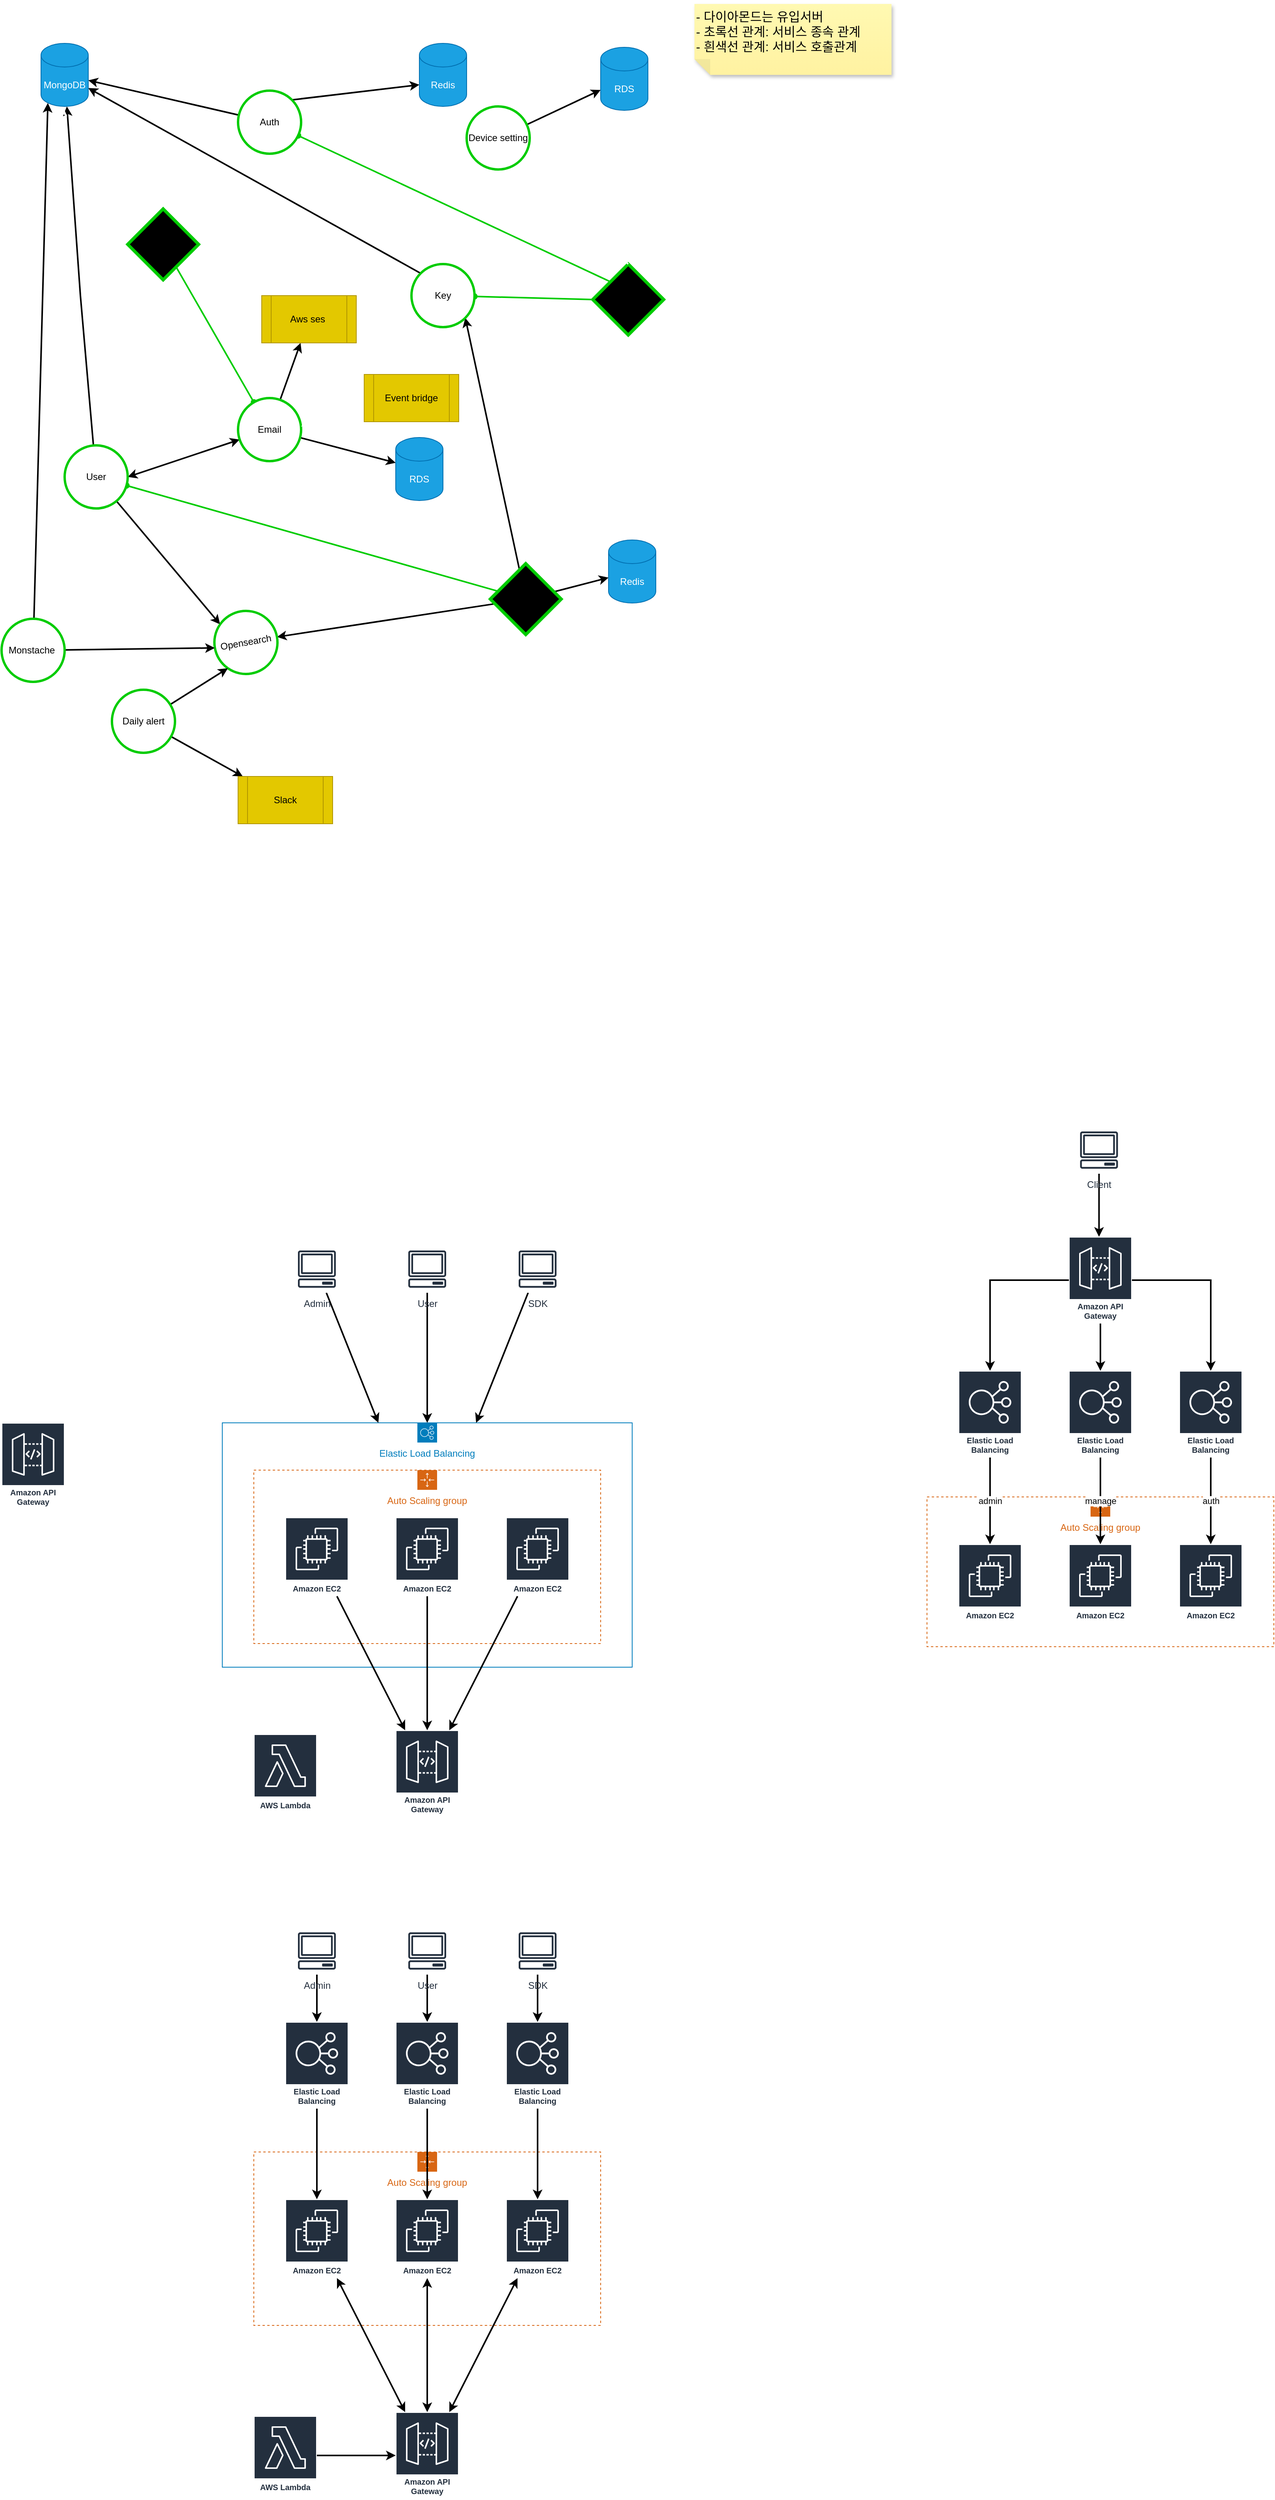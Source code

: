 <mxfile version="16.4.5" type="github">
  <diagram id="fEmHT7kOdsoCuKjdsANc" name="Page-1">
    <mxGraphModel dx="1209" dy="803" grid="1" gridSize="10" guides="1" tooltips="1" connect="1" arrows="1" fold="1" page="1" pageScale="1" pageWidth="1654" pageHeight="1169" math="0" shadow="0">
      <root>
        <mxCell id="0" />
        <mxCell id="1" parent="0" />
        <mxCell id="HrXDNsSSmPqCC7vMRJJ6-56" value="Elastic Load Balancing" style="sketch=0;outlineConnect=0;gradientColor=none;html=1;whiteSpace=wrap;fontSize=12;fontStyle=0;shape=mxgraph.aws4.groupCenter;grIcon=mxgraph.aws4.group_elastic_load_balancing;grStroke=1;strokeColor=#007DBC;fillColor=none;verticalAlign=top;align=center;fontColor=#007DBC;dashed=0;spacingTop=25;" vertex="1" parent="1">
          <mxGeometry x="320" y="1800" width="520" height="310" as="geometry" />
        </mxCell>
        <mxCell id="HrXDNsSSmPqCC7vMRJJ6-16" value="Auto Scaling group" style="points=[[0,0],[0.25,0],[0.5,0],[0.75,0],[1,0],[1,0.25],[1,0.5],[1,0.75],[1,1],[0.75,1],[0.5,1],[0.25,1],[0,1],[0,0.75],[0,0.5],[0,0.25]];outlineConnect=0;gradientColor=none;html=1;whiteSpace=wrap;fontSize=12;fontStyle=0;container=1;pointerEvents=0;collapsible=0;recursiveResize=0;shape=mxgraph.aws4.groupCenter;grIcon=mxgraph.aws4.group_auto_scaling_group;grStroke=1;strokeColor=#D86613;fillColor=none;verticalAlign=top;align=center;fontColor=#D86613;dashed=1;spacingTop=25;" vertex="1" parent="1">
          <mxGeometry x="360" y="1860" width="440" height="220" as="geometry" />
        </mxCell>
        <mxCell id="HrXDNsSSmPqCC7vMRJJ6-15" value="Amazon EC2" style="sketch=0;outlineConnect=0;fontColor=#232F3E;gradientColor=none;strokeColor=#ffffff;fillColor=#232F3E;dashed=0;verticalLabelPosition=middle;verticalAlign=bottom;align=center;html=1;whiteSpace=wrap;fontSize=10;fontStyle=1;spacing=3;shape=mxgraph.aws4.productIcon;prIcon=mxgraph.aws4.ec2;" vertex="1" parent="HrXDNsSSmPqCC7vMRJJ6-16">
          <mxGeometry x="40" y="60" width="80" height="100" as="geometry" />
        </mxCell>
        <mxCell id="HrXDNsSSmPqCC7vMRJJ6-18" value="Amazon EC2" style="sketch=0;outlineConnect=0;fontColor=#232F3E;gradientColor=none;strokeColor=#ffffff;fillColor=#232F3E;dashed=0;verticalLabelPosition=middle;verticalAlign=bottom;align=center;html=1;whiteSpace=wrap;fontSize=10;fontStyle=1;spacing=3;shape=mxgraph.aws4.productIcon;prIcon=mxgraph.aws4.ec2;" vertex="1" parent="HrXDNsSSmPqCC7vMRJJ6-16">
          <mxGeometry x="180" y="60" width="80" height="100" as="geometry" />
        </mxCell>
        <mxCell id="HrXDNsSSmPqCC7vMRJJ6-19" value="Amazon EC2" style="sketch=0;outlineConnect=0;fontColor=#232F3E;gradientColor=none;strokeColor=#ffffff;fillColor=#232F3E;dashed=0;verticalLabelPosition=middle;verticalAlign=bottom;align=center;html=1;whiteSpace=wrap;fontSize=10;fontStyle=1;spacing=3;shape=mxgraph.aws4.productIcon;prIcon=mxgraph.aws4.ec2;" vertex="1" parent="HrXDNsSSmPqCC7vMRJJ6-16">
          <mxGeometry x="320" y="60" width="80" height="100" as="geometry" />
        </mxCell>
        <mxCell id="My-nLLBE2OA9j9z7y-mx-7" value="" style="rounded=0;orthogonalLoop=1;jettySize=auto;html=1;strokeWidth=2;fillColor=#e51400;strokeColor=#00CC00;endArrow=oval;endFill=1;" parent="1" source="My-nLLBE2OA9j9z7y-mx-1" target="My-nLLBE2OA9j9z7y-mx-4" edge="1">
          <mxGeometry relative="1" as="geometry" />
        </mxCell>
        <mxCell id="My-nLLBE2OA9j9z7y-mx-24" style="rounded=0;orthogonalLoop=1;jettySize=auto;html=1;entryX=0.5;entryY=1;entryDx=0;entryDy=0;strokeWidth=2;strokeColor=#FFFFFF;endArrow=classic;endFill=1;" parent="1" source="My-nLLBE2OA9j9z7y-mx-1" target="My-nLLBE2OA9j9z7y-mx-10" edge="1">
          <mxGeometry relative="1" as="geometry" />
        </mxCell>
        <mxCell id="BwwPgPFtUyIt0dPUlxsC-3" style="edgeStyle=none;orthogonalLoop=1;jettySize=auto;html=1;entryX=1;entryY=0;entryDx=0;entryDy=0;startArrow=none;startFill=0;elbow=vertical;strokeWidth=2;endArrow=classic;endFill=1;strokeColor=#FFFFFF;" parent="1" source="My-nLLBE2OA9j9z7y-mx-1" target="My-nLLBE2OA9j9z7y-mx-8" edge="1">
          <mxGeometry relative="1" as="geometry" />
        </mxCell>
        <mxCell id="My-nLLBE2OA9j9z7y-mx-1" value="Admin" style="rhombus;whiteSpace=wrap;html=1;strokeColor=#00CC00;strokeWidth=4;gradientColor=none;fillColor=#000000;aspect=fixed;" parent="1" vertex="1">
          <mxGeometry x="200" y="260" width="90" height="90" as="geometry" />
        </mxCell>
        <mxCell id="My-nLLBE2OA9j9z7y-mx-9" value="" style="rounded=0;orthogonalLoop=1;jettySize=auto;html=1;strokeWidth=2;strokeColor=#00CC00;endArrow=oval;endFill=1;" parent="1" source="My-nLLBE2OA9j9z7y-mx-2" target="My-nLLBE2OA9j9z7y-mx-8" edge="1">
          <mxGeometry relative="1" as="geometry" />
        </mxCell>
        <mxCell id="My-nLLBE2OA9j9z7y-mx-26" style="edgeStyle=none;orthogonalLoop=1;jettySize=auto;html=1;entryX=1;entryY=0;entryDx=0;entryDy=0;startArrow=none;startFill=0;elbow=vertical;strokeWidth=2;" parent="1" source="My-nLLBE2OA9j9z7y-mx-2" target="My-nLLBE2OA9j9z7y-mx-10" edge="1">
          <mxGeometry relative="1" as="geometry" />
        </mxCell>
        <mxCell id="My-nLLBE2OA9j9z7y-mx-27" style="edgeStyle=none;orthogonalLoop=1;jettySize=auto;html=1;entryX=1;entryY=0.5;entryDx=0;entryDy=0;startArrow=none;startFill=0;elbow=vertical;strokeWidth=2;" parent="1" source="My-nLLBE2OA9j9z7y-mx-2" target="My-nLLBE2OA9j9z7y-mx-20" edge="1">
          <mxGeometry relative="1" as="geometry" />
        </mxCell>
        <mxCell id="My-nLLBE2OA9j9z7y-mx-30" value="" style="edgeStyle=none;orthogonalLoop=1;jettySize=auto;html=1;startArrow=none;startFill=0;elbow=vertical;strokeColor=#000000;strokeWidth=2;" parent="1" source="My-nLLBE2OA9j9z7y-mx-2" target="My-nLLBE2OA9j9z7y-mx-29" edge="1">
          <mxGeometry relative="1" as="geometry" />
        </mxCell>
        <mxCell id="RpnBOwdHUaDScRDf1t51-14" style="edgeStyle=none;shape=connector;curved=1;rounded=0;orthogonalLoop=1;jettySize=auto;html=1;entryX=1;entryY=1;entryDx=0;entryDy=0;labelBackgroundColor=default;fontFamily=Helvetica;fontSize=11;fontColor=#000000;endArrow=classic;endFill=1;startSize=14;endSize=6;sourcePerimeterSpacing=8;targetPerimeterSpacing=8;strokeColor=#FFFFFF;strokeWidth=2;exitX=0;exitY=0;exitDx=0;exitDy=0;" parent="1" source="My-nLLBE2OA9j9z7y-mx-2" target="My-nLLBE2OA9j9z7y-mx-4" edge="1">
          <mxGeometry relative="1" as="geometry" />
        </mxCell>
        <mxCell id="My-nLLBE2OA9j9z7y-mx-2" value="Manage" style="rhombus;whiteSpace=wrap;html=1;strokeColor=#00CC00;strokeWidth=4;fillColor=#000000;aspect=fixed;" parent="1" vertex="1">
          <mxGeometry x="660" y="710" width="90" height="90" as="geometry" />
        </mxCell>
        <mxCell id="My-nLLBE2OA9j9z7y-mx-17" value="" style="rounded=0;orthogonalLoop=1;jettySize=auto;html=1;exitX=1;exitY=0.5;exitDx=0;exitDy=0;strokeWidth=2;fillColor=#e51400;strokeColor=#00CC00;endArrow=oval;endFill=1;" parent="1" source="My-nLLBE2OA9j9z7y-mx-3" target="My-nLLBE2OA9j9z7y-mx-10" edge="1">
          <mxGeometry relative="1" as="geometry" />
        </mxCell>
        <mxCell id="My-nLLBE2OA9j9z7y-mx-18" value="" style="rounded=0;orthogonalLoop=1;jettySize=auto;html=1;exitX=1;exitY=1;exitDx=0;exitDy=0;strokeWidth=2;fillColor=#e51400;strokeColor=#00CC00;endArrow=oval;endFill=1;" parent="1" source="My-nLLBE2OA9j9z7y-mx-3" target="My-nLLBE2OA9j9z7y-mx-11" edge="1">
          <mxGeometry relative="1" as="geometry" />
        </mxCell>
        <mxCell id="My-nLLBE2OA9j9z7y-mx-3" value="Auth" style="rhombus;whiteSpace=wrap;html=1;direction=west;rotation=0;strokeColor=#00CC00;strokeWidth=4;fillColor=#000000;" parent="1" vertex="1">
          <mxGeometry x="790" y="330" width="90" height="90" as="geometry" />
        </mxCell>
        <mxCell id="My-nLLBE2OA9j9z7y-mx-6" value="" style="rounded=0;orthogonalLoop=1;jettySize=auto;html=1;strokeWidth=2;" parent="1" source="My-nLLBE2OA9j9z7y-mx-4" target="My-nLLBE2OA9j9z7y-mx-5" edge="1">
          <mxGeometry relative="1" as="geometry" />
        </mxCell>
        <mxCell id="My-nLLBE2OA9j9z7y-mx-25" style="rounded=0;orthogonalLoop=1;jettySize=auto;html=1;entryX=1;entryY=0.5;entryDx=0;entryDy=0;startArrow=classic;startFill=1;strokeWidth=2;" parent="1" source="My-nLLBE2OA9j9z7y-mx-4" target="My-nLLBE2OA9j9z7y-mx-8" edge="1">
          <mxGeometry relative="1" as="geometry" />
        </mxCell>
        <mxCell id="My-nLLBE2OA9j9z7y-mx-39" value="" style="edgeStyle=none;orthogonalLoop=1;jettySize=auto;html=1;startArrow=none;startFill=0;elbow=vertical;strokeWidth=2;" parent="1" source="My-nLLBE2OA9j9z7y-mx-4" target="My-nLLBE2OA9j9z7y-mx-38" edge="1">
          <mxGeometry relative="1" as="geometry" />
        </mxCell>
        <mxCell id="My-nLLBE2OA9j9z7y-mx-4" value="Email" style="ellipse;whiteSpace=wrap;html=1;aspect=fixed;strokeColor=#00CC00;strokeWidth=3;" parent="1" vertex="1">
          <mxGeometry x="340" y="500" width="80" height="80" as="geometry" />
        </mxCell>
        <mxCell id="My-nLLBE2OA9j9z7y-mx-5" value="RDS" style="shape=cylinder3;whiteSpace=wrap;html=1;boundedLbl=1;backgroundOutline=1;size=15;fillColor=#1ba1e2;strokeColor=#006EAF;fontColor=#ffffff;" parent="1" vertex="1">
          <mxGeometry x="540" y="550" width="60" height="80" as="geometry" />
        </mxCell>
        <mxCell id="My-nLLBE2OA9j9z7y-mx-13" value="" style="rounded=0;orthogonalLoop=1;jettySize=auto;html=1;strokeWidth=2;" parent="1" source="My-nLLBE2OA9j9z7y-mx-8" target="My-nLLBE2OA9j9z7y-mx-12" edge="1">
          <mxGeometry relative="1" as="geometry">
            <Array as="points">
              <mxPoint x="140" y="370" />
            </Array>
          </mxGeometry>
        </mxCell>
        <mxCell id="BwwPgPFtUyIt0dPUlxsC-2" style="edgeStyle=none;orthogonalLoop=1;jettySize=auto;html=1;entryX=0;entryY=0;entryDx=0;entryDy=0;startArrow=none;startFill=0;elbow=vertical;strokeWidth=2;" parent="1" source="My-nLLBE2OA9j9z7y-mx-8" target="My-nLLBE2OA9j9z7y-mx-20" edge="1">
          <mxGeometry relative="1" as="geometry">
            <Array as="points" />
          </mxGeometry>
        </mxCell>
        <mxCell id="My-nLLBE2OA9j9z7y-mx-8" value="User" style="ellipse;whiteSpace=wrap;html=1;aspect=fixed;strokeColor=#00CC00;strokeWidth=3;" parent="1" vertex="1">
          <mxGeometry x="120" y="560" width="80" height="80" as="geometry" />
        </mxCell>
        <mxCell id="My-nLLBE2OA9j9z7y-mx-19" value="" style="rounded=0;orthogonalLoop=1;jettySize=auto;html=1;exitX=0;exitY=1;exitDx=0;exitDy=0;strokeWidth=2;" parent="1" source="My-nLLBE2OA9j9z7y-mx-10" target="My-nLLBE2OA9j9z7y-mx-12" edge="1">
          <mxGeometry relative="1" as="geometry" />
        </mxCell>
        <mxCell id="My-nLLBE2OA9j9z7y-mx-10" value="Key" style="ellipse;whiteSpace=wrap;html=1;aspect=fixed;direction=south;strokeColor=#00CC00;strokeWidth=3;" parent="1" vertex="1">
          <mxGeometry x="560" y="330" width="80" height="80" as="geometry" />
        </mxCell>
        <mxCell id="My-nLLBE2OA9j9z7y-mx-15" value="" style="rounded=0;orthogonalLoop=1;jettySize=auto;html=1;strokeWidth=2;" parent="1" source="My-nLLBE2OA9j9z7y-mx-11" target="My-nLLBE2OA9j9z7y-mx-12" edge="1">
          <mxGeometry relative="1" as="geometry" />
        </mxCell>
        <mxCell id="My-nLLBE2OA9j9z7y-mx-49" value="" style="edgeStyle=none;orthogonalLoop=1;jettySize=auto;html=1;startArrow=none;startFill=0;elbow=vertical;strokeWidth=2;exitX=0.5;exitY=1;exitDx=0;exitDy=0;fillColor=#cdeb8b;strokeColor=#FFFFFF;endArrow=classic;endFill=1;" parent="1" source="My-nLLBE2OA9j9z7y-mx-3" target="My-nLLBE2OA9j9z7y-mx-48" edge="1">
          <mxGeometry relative="1" as="geometry" />
        </mxCell>
        <mxCell id="RpnBOwdHUaDScRDf1t51-8" value="" style="edgeStyle=none;curved=1;rounded=0;orthogonalLoop=1;jettySize=auto;html=1;fontColor=#000000;endArrow=classic;startSize=14;endSize=6;sourcePerimeterSpacing=8;targetPerimeterSpacing=8;strokeWidth=2;entryX=0;entryY=0;entryDx=0;entryDy=52.5;entryPerimeter=0;endFill=1;exitX=1;exitY=0;exitDx=0;exitDy=0;" parent="1" source="My-nLLBE2OA9j9z7y-mx-11" target="My-nLLBE2OA9j9z7y-mx-28" edge="1">
          <mxGeometry relative="1" as="geometry">
            <mxPoint x="480" y="140" as="sourcePoint" />
          </mxGeometry>
        </mxCell>
        <mxCell id="My-nLLBE2OA9j9z7y-mx-11" value="Auth" style="ellipse;whiteSpace=wrap;html=1;aspect=fixed;strokeColor=#00CC00;strokeWidth=3;" parent="1" vertex="1">
          <mxGeometry x="340" y="110" width="80" height="80" as="geometry" />
        </mxCell>
        <mxCell id="My-nLLBE2OA9j9z7y-mx-42" value="" style="edgeStyle=none;orthogonalLoop=1;jettySize=auto;html=1;startArrow=none;startFill=0;elbow=vertical;strokeWidth=2;fillColor=#1ba1e2;strokeColor=#FFFFFF;" parent="1" source="My-nLLBE2OA9j9z7y-mx-41" target="My-nLLBE2OA9j9z7y-mx-12" edge="1">
          <mxGeometry relative="1" as="geometry" />
        </mxCell>
        <mxCell id="My-nLLBE2OA9j9z7y-mx-12" value="MongoDB" style="shape=cylinder3;whiteSpace=wrap;html=1;boundedLbl=1;backgroundOutline=1;size=15;fillColor=#1ba1e2;strokeColor=#006EAF;fontColor=#ffffff;" parent="1" vertex="1">
          <mxGeometry x="90" y="50" width="60" height="80" as="geometry" />
        </mxCell>
        <mxCell id="My-nLLBE2OA9j9z7y-mx-20" value="Opensearch" style="ellipse;whiteSpace=wrap;html=1;aspect=fixed;rotation=-10;strokeColor=#00CC00;strokeWidth=3;" parent="1" vertex="1">
          <mxGeometry x="310" y="770" width="80" height="80" as="geometry" />
        </mxCell>
        <mxCell id="My-nLLBE2OA9j9z7y-mx-28" value="Redis" style="shape=cylinder3;whiteSpace=wrap;html=1;boundedLbl=1;backgroundOutline=1;size=15;direction=east;fillColor=#1ba1e2;strokeColor=#006EAF;fontColor=#ffffff;" parent="1" vertex="1">
          <mxGeometry x="570" y="50" width="60" height="80" as="geometry" />
        </mxCell>
        <mxCell id="My-nLLBE2OA9j9z7y-mx-29" value="Redis" style="shape=cylinder3;whiteSpace=wrap;html=1;boundedLbl=1;backgroundOutline=1;size=15;fillColor=#1ba1e2;strokeColor=#006EAF;fontColor=#ffffff;" parent="1" vertex="1">
          <mxGeometry x="810" y="680" width="60" height="80" as="geometry" />
        </mxCell>
        <mxCell id="My-nLLBE2OA9j9z7y-mx-38" value="Aws ses&amp;nbsp;" style="shape=process;whiteSpace=wrap;html=1;backgroundOutline=1;fillColor=#e3c800;fontColor=#000000;strokeColor=#B09500;" parent="1" vertex="1">
          <mxGeometry x="370" y="370" width="120" height="60" as="geometry" />
        </mxCell>
        <mxCell id="My-nLLBE2OA9j9z7y-mx-43" value="" style="edgeStyle=none;orthogonalLoop=1;jettySize=auto;html=1;startArrow=none;startFill=0;elbow=vertical;entryX=0;entryY=0.5;entryDx=0;entryDy=0;endSize=6;strokeWidth=2;fillColor=#1ba1e2;strokeColor=#FFFFFF;" parent="1" source="My-nLLBE2OA9j9z7y-mx-41" target="My-nLLBE2OA9j9z7y-mx-20" edge="1">
          <mxGeometry relative="1" as="geometry" />
        </mxCell>
        <mxCell id="HrXDNsSSmPqCC7vMRJJ6-1" style="rounded=0;orthogonalLoop=1;jettySize=auto;html=1;strokeWidth=2;entryX=0.145;entryY=1;entryDx=0;entryDy=-4.35;entryPerimeter=0;strokeColor=default;" edge="1" parent="1" source="My-nLLBE2OA9j9z7y-mx-41" target="My-nLLBE2OA9j9z7y-mx-12">
          <mxGeometry relative="1" as="geometry">
            <mxPoint x="60" y="290" as="targetPoint" />
          </mxGeometry>
        </mxCell>
        <mxCell id="HrXDNsSSmPqCC7vMRJJ6-2" value="" style="edgeStyle=none;rounded=0;orthogonalLoop=1;jettySize=auto;html=1;strokeColor=default;strokeWidth=2;entryX=0;entryY=0.5;entryDx=0;entryDy=0;" edge="1" parent="1" source="My-nLLBE2OA9j9z7y-mx-41" target="My-nLLBE2OA9j9z7y-mx-20">
          <mxGeometry relative="1" as="geometry" />
        </mxCell>
        <mxCell id="My-nLLBE2OA9j9z7y-mx-41" value="Monstache&amp;nbsp;" style="ellipse;whiteSpace=wrap;html=1;aspect=fixed;strokeWidth=3;strokeColor=#00CC00;" parent="1" vertex="1">
          <mxGeometry x="40" y="780" width="80" height="80" as="geometry" />
        </mxCell>
        <mxCell id="My-nLLBE2OA9j9z7y-mx-45" style="edgeStyle=none;orthogonalLoop=1;jettySize=auto;html=1;entryX=0;entryY=1;entryDx=0;entryDy=0;startArrow=none;startFill=0;elbow=vertical;strokeWidth=2;" parent="1" source="My-nLLBE2OA9j9z7y-mx-44" target="My-nLLBE2OA9j9z7y-mx-20" edge="1">
          <mxGeometry relative="1" as="geometry" />
        </mxCell>
        <mxCell id="My-nLLBE2OA9j9z7y-mx-47" value="" style="edgeStyle=none;orthogonalLoop=1;jettySize=auto;html=1;startArrow=none;startFill=0;elbow=vertical;strokeWidth=2;" parent="1" source="My-nLLBE2OA9j9z7y-mx-44" target="My-nLLBE2OA9j9z7y-mx-46" edge="1">
          <mxGeometry relative="1" as="geometry" />
        </mxCell>
        <mxCell id="My-nLLBE2OA9j9z7y-mx-44" value="Daily alert" style="ellipse;whiteSpace=wrap;html=1;aspect=fixed;strokeColor=#00CC00;strokeWidth=3;" parent="1" vertex="1">
          <mxGeometry x="180" y="870" width="80" height="80" as="geometry" />
        </mxCell>
        <mxCell id="My-nLLBE2OA9j9z7y-mx-46" value="Slack" style="shape=process;whiteSpace=wrap;html=1;backgroundOutline=1;fillColor=#e3c800;fontColor=#000000;strokeColor=#B09500;" parent="1" vertex="1">
          <mxGeometry x="340" y="980" width="120" height="60" as="geometry" />
        </mxCell>
        <mxCell id="My-nLLBE2OA9j9z7y-mx-51" value="" style="edgeStyle=none;orthogonalLoop=1;jettySize=auto;html=1;startArrow=none;startFill=0;elbow=vertical;strokeWidth=2;" parent="1" source="My-nLLBE2OA9j9z7y-mx-48" target="My-nLLBE2OA9j9z7y-mx-50" edge="1">
          <mxGeometry relative="1" as="geometry" />
        </mxCell>
        <mxCell id="My-nLLBE2OA9j9z7y-mx-48" value="Device setting" style="ellipse;whiteSpace=wrap;html=1;aspect=fixed;strokeColor=#00CC00;strokeWidth=3;" parent="1" vertex="1">
          <mxGeometry x="630" y="130" width="80" height="80" as="geometry" />
        </mxCell>
        <mxCell id="My-nLLBE2OA9j9z7y-mx-50" value="RDS" style="shape=cylinder3;whiteSpace=wrap;html=1;boundedLbl=1;backgroundOutline=1;size=15;fillColor=#1ba1e2;strokeColor=#006EAF;fontColor=#ffffff;" parent="1" vertex="1">
          <mxGeometry x="800" y="55" width="60" height="80" as="geometry" />
        </mxCell>
        <mxCell id="RpnBOwdHUaDScRDf1t51-12" value="" style="edgeStyle=none;curved=1;rounded=0;orthogonalLoop=1;jettySize=auto;html=1;fontColor=#000000;endArrow=classic;endFill=1;startSize=14;endSize=6;sourcePerimeterSpacing=8;targetPerimeterSpacing=8;strokeColor=#FFFFFF;strokeWidth=2;exitX=0;exitY=0.5;exitDx=0;exitDy=0;exitPerimeter=0;" parent="1" source="RpnBOwdHUaDScRDf1t51-10" edge="1">
          <mxGeometry relative="1" as="geometry">
            <mxPoint x="420" y="536" as="targetPoint" />
          </mxGeometry>
        </mxCell>
        <mxCell id="RpnBOwdHUaDScRDf1t51-10" value="Event bridge" style="shape=process;whiteSpace=wrap;html=1;backgroundOutline=1;fillColor=#e3c800;strokeColor=#B09500;fontColor=#000000;" parent="1" vertex="1">
          <mxGeometry x="500" y="470" width="120" height="60" as="geometry" />
        </mxCell>
        <mxCell id="RpnBOwdHUaDScRDf1t51-16" value="- 다이아몬드는 유입서버&lt;br&gt;- 초록선 관계: 서비스 종속 관계&lt;br&gt;- 흰색선 관계: 서비스 호출관계" style="shape=note;whiteSpace=wrap;html=1;backgroundOutline=1;fontColor=#000000;darkOpacity=0.05;fillColor=#FFF9B2;strokeColor=none;fillStyle=solid;direction=west;gradientDirection=north;gradientColor=#FFF2A1;shadow=1;size=20;pointerEvents=1;hachureGap=4;fontFamily=Helvetica;fontSize=16;align=left;verticalAlign=top;" parent="1" vertex="1">
          <mxGeometry x="919" width="250" height="90" as="geometry" />
        </mxCell>
        <mxCell id="HrXDNsSSmPqCC7vMRJJ6-46" value="" style="rounded=0;orthogonalLoop=1;jettySize=auto;html=1;strokeColor=#000000;strokeWidth=2;" edge="1" parent="1" source="HrXDNsSSmPqCC7vMRJJ6-5" target="HrXDNsSSmPqCC7vMRJJ6-56">
          <mxGeometry relative="1" as="geometry">
            <mxPoint x="580" y="1720" as="targetPoint" />
          </mxGeometry>
        </mxCell>
        <mxCell id="HrXDNsSSmPqCC7vMRJJ6-5" value="User" style="sketch=0;outlineConnect=0;fontColor=#232F3E;gradientColor=none;strokeColor=#232F3E;fillColor=#ffffff;dashed=0;verticalLabelPosition=bottom;verticalAlign=top;align=center;html=1;fontSize=12;fontStyle=0;aspect=fixed;shape=mxgraph.aws4.resourceIcon;resIcon=mxgraph.aws4.client;" vertex="1" parent="1">
          <mxGeometry x="550" y="1575" width="60" height="60" as="geometry" />
        </mxCell>
        <mxCell id="HrXDNsSSmPqCC7vMRJJ6-7" value="Amazon API Gateway" style="sketch=0;outlineConnect=0;fontColor=#232F3E;gradientColor=none;strokeColor=#ffffff;fillColor=#232F3E;dashed=0;verticalLabelPosition=middle;verticalAlign=bottom;align=center;html=1;whiteSpace=wrap;fontSize=10;fontStyle=1;spacing=3;shape=mxgraph.aws4.productIcon;prIcon=mxgraph.aws4.api_gateway;" vertex="1" parent="1">
          <mxGeometry x="40" y="1800" width="80" height="110" as="geometry" />
        </mxCell>
        <mxCell id="HrXDNsSSmPqCC7vMRJJ6-24" value="Auto Scaling group" style="points=[[0,0],[0.25,0],[0.5,0],[0.75,0],[1,0],[1,0.25],[1,0.5],[1,0.75],[1,1],[0.75,1],[0.5,1],[0.25,1],[0,1],[0,0.75],[0,0.5],[0,0.25]];outlineConnect=0;gradientColor=none;html=1;whiteSpace=wrap;fontSize=12;fontStyle=0;container=1;pointerEvents=0;collapsible=0;recursiveResize=0;shape=mxgraph.aws4.groupCenter;grIcon=mxgraph.aws4.group_auto_scaling_group;grStroke=1;strokeColor=#D86613;fillColor=none;verticalAlign=top;align=center;fontColor=#D86613;dashed=1;spacingTop=25;" vertex="1" parent="1">
          <mxGeometry x="1214" y="1894" width="440" height="190" as="geometry" />
        </mxCell>
        <mxCell id="HrXDNsSSmPqCC7vMRJJ6-25" value="Amazon EC2" style="sketch=0;outlineConnect=0;fontColor=#232F3E;gradientColor=none;strokeColor=#ffffff;fillColor=#232F3E;dashed=0;verticalLabelPosition=middle;verticalAlign=bottom;align=center;html=1;whiteSpace=wrap;fontSize=10;fontStyle=1;spacing=3;shape=mxgraph.aws4.productIcon;prIcon=mxgraph.aws4.ec2;" vertex="1" parent="HrXDNsSSmPqCC7vMRJJ6-24">
          <mxGeometry x="40" y="60" width="80" height="100" as="geometry" />
        </mxCell>
        <mxCell id="HrXDNsSSmPqCC7vMRJJ6-26" value="Amazon EC2" style="sketch=0;outlineConnect=0;fontColor=#232F3E;gradientColor=none;strokeColor=#ffffff;fillColor=#232F3E;dashed=0;verticalLabelPosition=middle;verticalAlign=bottom;align=center;html=1;whiteSpace=wrap;fontSize=10;fontStyle=1;spacing=3;shape=mxgraph.aws4.productIcon;prIcon=mxgraph.aws4.ec2;" vertex="1" parent="HrXDNsSSmPqCC7vMRJJ6-24">
          <mxGeometry x="180" y="60" width="80" height="100" as="geometry" />
        </mxCell>
        <mxCell id="HrXDNsSSmPqCC7vMRJJ6-27" value="Amazon EC2" style="sketch=0;outlineConnect=0;fontColor=#232F3E;gradientColor=none;strokeColor=#ffffff;fillColor=#232F3E;dashed=0;verticalLabelPosition=middle;verticalAlign=bottom;align=center;html=1;whiteSpace=wrap;fontSize=10;fontStyle=1;spacing=3;shape=mxgraph.aws4.productIcon;prIcon=mxgraph.aws4.ec2;" vertex="1" parent="HrXDNsSSmPqCC7vMRJJ6-24">
          <mxGeometry x="320" y="60" width="80" height="100" as="geometry" />
        </mxCell>
        <mxCell id="HrXDNsSSmPqCC7vMRJJ6-28" value="" style="edgeStyle=none;rounded=0;orthogonalLoop=1;jettySize=auto;html=1;strokeColor=#000000;strokeWidth=2;" edge="1" parent="1" source="HrXDNsSSmPqCC7vMRJJ6-29">
          <mxGeometry relative="1" as="geometry">
            <mxPoint x="1432.25" y="1564" as="targetPoint" />
          </mxGeometry>
        </mxCell>
        <mxCell id="HrXDNsSSmPqCC7vMRJJ6-29" value="Client" style="sketch=0;outlineConnect=0;fontColor=#232F3E;gradientColor=none;strokeColor=#232F3E;fillColor=#ffffff;dashed=0;verticalLabelPosition=bottom;verticalAlign=top;align=center;html=1;fontSize=12;fontStyle=0;aspect=fixed;shape=mxgraph.aws4.resourceIcon;resIcon=mxgraph.aws4.client;" vertex="1" parent="1">
          <mxGeometry x="1402.25" y="1424" width="60" height="60" as="geometry" />
        </mxCell>
        <mxCell id="HrXDNsSSmPqCC7vMRJJ6-30" value="" style="edgeStyle=none;rounded=0;orthogonalLoop=1;jettySize=auto;html=1;strokeColor=#000000;strokeWidth=2;" edge="1" parent="1" source="HrXDNsSSmPqCC7vMRJJ6-33" target="HrXDNsSSmPqCC7vMRJJ6-39">
          <mxGeometry relative="1" as="geometry" />
        </mxCell>
        <mxCell id="HrXDNsSSmPqCC7vMRJJ6-31" style="edgeStyle=orthogonalEdgeStyle;rounded=0;orthogonalLoop=1;jettySize=auto;html=1;strokeColor=#000000;strokeWidth=2;" edge="1" parent="1" source="HrXDNsSSmPqCC7vMRJJ6-33" target="HrXDNsSSmPqCC7vMRJJ6-37">
          <mxGeometry relative="1" as="geometry" />
        </mxCell>
        <mxCell id="HrXDNsSSmPqCC7vMRJJ6-32" style="edgeStyle=orthogonalEdgeStyle;rounded=0;orthogonalLoop=1;jettySize=auto;html=1;strokeColor=#000000;strokeWidth=2;" edge="1" parent="1" source="HrXDNsSSmPqCC7vMRJJ6-33" target="HrXDNsSSmPqCC7vMRJJ6-35">
          <mxGeometry relative="1" as="geometry" />
        </mxCell>
        <mxCell id="HrXDNsSSmPqCC7vMRJJ6-33" value="Amazon API Gateway" style="sketch=0;outlineConnect=0;fontColor=#232F3E;gradientColor=none;strokeColor=#ffffff;fillColor=#232F3E;dashed=0;verticalLabelPosition=middle;verticalAlign=bottom;align=center;html=1;whiteSpace=wrap;fontSize=10;fontStyle=1;spacing=3;shape=mxgraph.aws4.productIcon;prIcon=mxgraph.aws4.api_gateway;" vertex="1" parent="1">
          <mxGeometry x="1394" y="1564" width="80" height="110" as="geometry" />
        </mxCell>
        <mxCell id="HrXDNsSSmPqCC7vMRJJ6-34" value="admin" style="edgeStyle=orthogonalEdgeStyle;rounded=0;orthogonalLoop=1;jettySize=auto;html=1;strokeColor=#000000;strokeWidth=2;" edge="1" parent="1" source="HrXDNsSSmPqCC7vMRJJ6-35" target="HrXDNsSSmPqCC7vMRJJ6-25">
          <mxGeometry relative="1" as="geometry" />
        </mxCell>
        <mxCell id="HrXDNsSSmPqCC7vMRJJ6-35" value="Elastic Load Balancing" style="sketch=0;outlineConnect=0;fontColor=#232F3E;gradientColor=none;strokeColor=#ffffff;fillColor=#232F3E;dashed=0;verticalLabelPosition=middle;verticalAlign=bottom;align=center;html=1;whiteSpace=wrap;fontSize=10;fontStyle=1;spacing=3;shape=mxgraph.aws4.productIcon;prIcon=mxgraph.aws4.elastic_load_balancing;" vertex="1" parent="1">
          <mxGeometry x="1254" y="1734" width="80" height="110" as="geometry" />
        </mxCell>
        <mxCell id="HrXDNsSSmPqCC7vMRJJ6-36" value="auth" style="edgeStyle=orthogonalEdgeStyle;rounded=0;orthogonalLoop=1;jettySize=auto;html=1;strokeColor=#000000;strokeWidth=2;" edge="1" parent="1" source="HrXDNsSSmPqCC7vMRJJ6-37" target="HrXDNsSSmPqCC7vMRJJ6-27">
          <mxGeometry relative="1" as="geometry" />
        </mxCell>
        <mxCell id="HrXDNsSSmPqCC7vMRJJ6-37" value="Elastic Load Balancing" style="sketch=0;outlineConnect=0;fontColor=#232F3E;gradientColor=none;strokeColor=#ffffff;fillColor=#232F3E;dashed=0;verticalLabelPosition=middle;verticalAlign=bottom;align=center;html=1;whiteSpace=wrap;fontSize=10;fontStyle=1;spacing=3;shape=mxgraph.aws4.productIcon;prIcon=mxgraph.aws4.elastic_load_balancing;" vertex="1" parent="1">
          <mxGeometry x="1534" y="1734" width="80" height="110" as="geometry" />
        </mxCell>
        <mxCell id="HrXDNsSSmPqCC7vMRJJ6-38" value="manage" style="edgeStyle=orthogonalEdgeStyle;rounded=0;orthogonalLoop=1;jettySize=auto;html=1;strokeColor=#000000;strokeWidth=2;" edge="1" parent="1" source="HrXDNsSSmPqCC7vMRJJ6-39" target="HrXDNsSSmPqCC7vMRJJ6-26">
          <mxGeometry relative="1" as="geometry" />
        </mxCell>
        <mxCell id="HrXDNsSSmPqCC7vMRJJ6-39" value="Elastic Load Balancing" style="sketch=0;outlineConnect=0;fontColor=#232F3E;gradientColor=none;strokeColor=#ffffff;fillColor=#232F3E;dashed=0;verticalLabelPosition=middle;verticalAlign=bottom;align=center;html=1;whiteSpace=wrap;fontSize=10;fontStyle=1;spacing=3;shape=mxgraph.aws4.productIcon;prIcon=mxgraph.aws4.elastic_load_balancing;" vertex="1" parent="1">
          <mxGeometry x="1394" y="1734" width="80" height="110" as="geometry" />
        </mxCell>
        <mxCell id="HrXDNsSSmPqCC7vMRJJ6-59" style="edgeStyle=none;rounded=0;orthogonalLoop=1;jettySize=auto;html=1;startArrow=none;startFill=0;strokeColor=#000000;strokeWidth=2;" edge="1" parent="1" source="HrXDNsSSmPqCC7vMRJJ6-43" target="HrXDNsSSmPqCC7vMRJJ6-56">
          <mxGeometry relative="1" as="geometry" />
        </mxCell>
        <mxCell id="HrXDNsSSmPqCC7vMRJJ6-43" value="Admin" style="sketch=0;outlineConnect=0;fontColor=#232F3E;gradientColor=none;strokeColor=#232F3E;fillColor=#ffffff;dashed=0;verticalLabelPosition=bottom;verticalAlign=top;align=center;html=1;fontSize=12;fontStyle=0;aspect=fixed;shape=mxgraph.aws4.resourceIcon;resIcon=mxgraph.aws4.client;" vertex="1" parent="1">
          <mxGeometry x="410" y="1575" width="60" height="60" as="geometry" />
        </mxCell>
        <mxCell id="HrXDNsSSmPqCC7vMRJJ6-58" style="rounded=0;orthogonalLoop=1;jettySize=auto;html=1;startArrow=none;startFill=0;strokeColor=#000000;strokeWidth=2;" edge="1" parent="1" source="HrXDNsSSmPqCC7vMRJJ6-44" target="HrXDNsSSmPqCC7vMRJJ6-56">
          <mxGeometry relative="1" as="geometry">
            <mxPoint x="720" y="1760" as="targetPoint" />
          </mxGeometry>
        </mxCell>
        <mxCell id="HrXDNsSSmPqCC7vMRJJ6-44" value="SDK" style="sketch=0;outlineConnect=0;fontColor=#232F3E;gradientColor=none;strokeColor=#232F3E;fillColor=#ffffff;dashed=0;verticalLabelPosition=bottom;verticalAlign=top;align=center;html=1;fontSize=12;fontStyle=0;aspect=fixed;shape=mxgraph.aws4.resourceIcon;resIcon=mxgraph.aws4.client;" vertex="1" parent="1">
          <mxGeometry x="690" y="1575" width="60" height="60" as="geometry" />
        </mxCell>
        <mxCell id="HrXDNsSSmPqCC7vMRJJ6-48" value="Amazon API Gateway" style="sketch=0;outlineConnect=0;fontColor=#232F3E;gradientColor=none;strokeColor=#ffffff;fillColor=#232F3E;dashed=0;verticalLabelPosition=middle;verticalAlign=bottom;align=center;html=1;whiteSpace=wrap;fontSize=10;fontStyle=1;spacing=3;shape=mxgraph.aws4.productIcon;prIcon=mxgraph.aws4.api_gateway;" vertex="1" parent="1">
          <mxGeometry x="540" y="2190" width="80" height="110" as="geometry" />
        </mxCell>
        <mxCell id="HrXDNsSSmPqCC7vMRJJ6-49" value="AWS Lambda" style="sketch=0;outlineConnect=0;fontColor=#232F3E;gradientColor=none;strokeColor=#ffffff;fillColor=#232F3E;dashed=0;verticalLabelPosition=middle;verticalAlign=bottom;align=center;html=1;whiteSpace=wrap;fontSize=10;fontStyle=1;spacing=3;shape=mxgraph.aws4.productIcon;prIcon=mxgraph.aws4.lambda;" vertex="1" parent="1">
          <mxGeometry x="360" y="2195" width="80" height="100" as="geometry" />
        </mxCell>
        <mxCell id="HrXDNsSSmPqCC7vMRJJ6-60" style="edgeStyle=none;rounded=0;orthogonalLoop=1;jettySize=auto;html=1;startArrow=none;startFill=0;strokeColor=#000000;strokeWidth=2;" edge="1" parent="1" source="HrXDNsSSmPqCC7vMRJJ6-15" target="HrXDNsSSmPqCC7vMRJJ6-48">
          <mxGeometry relative="1" as="geometry" />
        </mxCell>
        <mxCell id="HrXDNsSSmPqCC7vMRJJ6-61" style="edgeStyle=none;rounded=0;orthogonalLoop=1;jettySize=auto;html=1;startArrow=none;startFill=0;strokeColor=#000000;strokeWidth=2;" edge="1" parent="1" source="HrXDNsSSmPqCC7vMRJJ6-18" target="HrXDNsSSmPqCC7vMRJJ6-48">
          <mxGeometry relative="1" as="geometry" />
        </mxCell>
        <mxCell id="HrXDNsSSmPqCC7vMRJJ6-62" style="edgeStyle=none;rounded=0;orthogonalLoop=1;jettySize=auto;html=1;startArrow=none;startFill=0;strokeColor=#000000;strokeWidth=2;" edge="1" parent="1" source="HrXDNsSSmPqCC7vMRJJ6-19" target="HrXDNsSSmPqCC7vMRJJ6-48">
          <mxGeometry relative="1" as="geometry" />
        </mxCell>
        <mxCell id="HrXDNsSSmPqCC7vMRJJ6-64" value="Auto Scaling group" style="points=[[0,0],[0.25,0],[0.5,0],[0.75,0],[1,0],[1,0.25],[1,0.5],[1,0.75],[1,1],[0.75,1],[0.5,1],[0.25,1],[0,1],[0,0.75],[0,0.5],[0,0.25]];outlineConnect=0;gradientColor=none;html=1;whiteSpace=wrap;fontSize=12;fontStyle=0;container=1;pointerEvents=0;collapsible=0;recursiveResize=0;shape=mxgraph.aws4.groupCenter;grIcon=mxgraph.aws4.group_auto_scaling_group;grStroke=1;strokeColor=#D86613;fillColor=none;verticalAlign=top;align=center;fontColor=#D86613;dashed=1;spacingTop=25;" vertex="1" parent="1">
          <mxGeometry x="360" y="2725" width="440" height="220" as="geometry" />
        </mxCell>
        <mxCell id="HrXDNsSSmPqCC7vMRJJ6-65" value="Amazon EC2" style="sketch=0;outlineConnect=0;fontColor=#232F3E;gradientColor=none;strokeColor=#ffffff;fillColor=#232F3E;dashed=0;verticalLabelPosition=middle;verticalAlign=bottom;align=center;html=1;whiteSpace=wrap;fontSize=10;fontStyle=1;spacing=3;shape=mxgraph.aws4.productIcon;prIcon=mxgraph.aws4.ec2;" vertex="1" parent="HrXDNsSSmPqCC7vMRJJ6-64">
          <mxGeometry x="40" y="60" width="80" height="100" as="geometry" />
        </mxCell>
        <mxCell id="HrXDNsSSmPqCC7vMRJJ6-66" value="Amazon EC2" style="sketch=0;outlineConnect=0;fontColor=#232F3E;gradientColor=none;strokeColor=#ffffff;fillColor=#232F3E;dashed=0;verticalLabelPosition=middle;verticalAlign=bottom;align=center;html=1;whiteSpace=wrap;fontSize=10;fontStyle=1;spacing=3;shape=mxgraph.aws4.productIcon;prIcon=mxgraph.aws4.ec2;" vertex="1" parent="HrXDNsSSmPqCC7vMRJJ6-64">
          <mxGeometry x="180" y="60" width="80" height="100" as="geometry" />
        </mxCell>
        <mxCell id="HrXDNsSSmPqCC7vMRJJ6-67" value="Amazon EC2" style="sketch=0;outlineConnect=0;fontColor=#232F3E;gradientColor=none;strokeColor=#ffffff;fillColor=#232F3E;dashed=0;verticalLabelPosition=middle;verticalAlign=bottom;align=center;html=1;whiteSpace=wrap;fontSize=10;fontStyle=1;spacing=3;shape=mxgraph.aws4.productIcon;prIcon=mxgraph.aws4.ec2;" vertex="1" parent="HrXDNsSSmPqCC7vMRJJ6-64">
          <mxGeometry x="320" y="60" width="80" height="100" as="geometry" />
        </mxCell>
        <mxCell id="HrXDNsSSmPqCC7vMRJJ6-83" value="" style="edgeStyle=none;rounded=0;orthogonalLoop=1;jettySize=auto;html=1;startArrow=none;startFill=0;strokeColor=#000000;strokeWidth=2;" edge="1" parent="1" source="HrXDNsSSmPqCC7vMRJJ6-69" target="HrXDNsSSmPqCC7vMRJJ6-79">
          <mxGeometry relative="1" as="geometry" />
        </mxCell>
        <mxCell id="HrXDNsSSmPqCC7vMRJJ6-69" value="User" style="sketch=0;outlineConnect=0;fontColor=#232F3E;gradientColor=none;strokeColor=#232F3E;fillColor=#ffffff;dashed=0;verticalLabelPosition=bottom;verticalAlign=top;align=center;html=1;fontSize=12;fontStyle=0;aspect=fixed;shape=mxgraph.aws4.resourceIcon;resIcon=mxgraph.aws4.client;" vertex="1" parent="1">
          <mxGeometry x="550" y="2440" width="60" height="60" as="geometry" />
        </mxCell>
        <mxCell id="HrXDNsSSmPqCC7vMRJJ6-82" value="" style="edgeStyle=none;rounded=0;orthogonalLoop=1;jettySize=auto;html=1;startArrow=none;startFill=0;strokeColor=#000000;strokeWidth=2;" edge="1" parent="1" source="HrXDNsSSmPqCC7vMRJJ6-71" target="HrXDNsSSmPqCC7vMRJJ6-81">
          <mxGeometry relative="1" as="geometry" />
        </mxCell>
        <mxCell id="HrXDNsSSmPqCC7vMRJJ6-71" value="Admin" style="sketch=0;outlineConnect=0;fontColor=#232F3E;gradientColor=none;strokeColor=#232F3E;fillColor=#ffffff;dashed=0;verticalLabelPosition=bottom;verticalAlign=top;align=center;html=1;fontSize=12;fontStyle=0;aspect=fixed;shape=mxgraph.aws4.resourceIcon;resIcon=mxgraph.aws4.client;" vertex="1" parent="1">
          <mxGeometry x="410" y="2440" width="60" height="60" as="geometry" />
        </mxCell>
        <mxCell id="HrXDNsSSmPqCC7vMRJJ6-84" value="" style="edgeStyle=none;rounded=0;orthogonalLoop=1;jettySize=auto;html=1;startArrow=none;startFill=0;strokeColor=#000000;strokeWidth=2;" edge="1" parent="1" source="HrXDNsSSmPqCC7vMRJJ6-73" target="HrXDNsSSmPqCC7vMRJJ6-80">
          <mxGeometry relative="1" as="geometry" />
        </mxCell>
        <mxCell id="HrXDNsSSmPqCC7vMRJJ6-73" value="SDK" style="sketch=0;outlineConnect=0;fontColor=#232F3E;gradientColor=none;strokeColor=#232F3E;fillColor=#ffffff;dashed=0;verticalLabelPosition=bottom;verticalAlign=top;align=center;html=1;fontSize=12;fontStyle=0;aspect=fixed;shape=mxgraph.aws4.resourceIcon;resIcon=mxgraph.aws4.client;" vertex="1" parent="1">
          <mxGeometry x="690" y="2440" width="60" height="60" as="geometry" />
        </mxCell>
        <mxCell id="HrXDNsSSmPqCC7vMRJJ6-74" value="Amazon API Gateway" style="sketch=0;outlineConnect=0;fontColor=#232F3E;gradientColor=none;strokeColor=#ffffff;fillColor=#232F3E;dashed=0;verticalLabelPosition=middle;verticalAlign=bottom;align=center;html=1;whiteSpace=wrap;fontSize=10;fontStyle=1;spacing=3;shape=mxgraph.aws4.productIcon;prIcon=mxgraph.aws4.api_gateway;" vertex="1" parent="1">
          <mxGeometry x="540" y="3055" width="80" height="110" as="geometry" />
        </mxCell>
        <mxCell id="HrXDNsSSmPqCC7vMRJJ6-92" value="" style="edgeStyle=none;rounded=0;orthogonalLoop=1;jettySize=auto;html=1;startArrow=none;startFill=0;strokeColor=#000000;strokeWidth=2;" edge="1" parent="1" source="HrXDNsSSmPqCC7vMRJJ6-75" target="HrXDNsSSmPqCC7vMRJJ6-74">
          <mxGeometry relative="1" as="geometry" />
        </mxCell>
        <mxCell id="HrXDNsSSmPqCC7vMRJJ6-75" value="AWS Lambda" style="sketch=0;outlineConnect=0;fontColor=#232F3E;gradientColor=none;strokeColor=#ffffff;fillColor=#232F3E;dashed=0;verticalLabelPosition=middle;verticalAlign=bottom;align=center;html=1;whiteSpace=wrap;fontSize=10;fontStyle=1;spacing=3;shape=mxgraph.aws4.productIcon;prIcon=mxgraph.aws4.lambda;" vertex="1" parent="1">
          <mxGeometry x="360" y="3060" width="80" height="100" as="geometry" />
        </mxCell>
        <mxCell id="HrXDNsSSmPqCC7vMRJJ6-86" value="" style="edgeStyle=none;rounded=0;orthogonalLoop=1;jettySize=auto;html=1;startArrow=none;startFill=0;strokeColor=#000000;strokeWidth=2;" edge="1" parent="1" source="HrXDNsSSmPqCC7vMRJJ6-79" target="HrXDNsSSmPqCC7vMRJJ6-66">
          <mxGeometry relative="1" as="geometry" />
        </mxCell>
        <mxCell id="HrXDNsSSmPqCC7vMRJJ6-79" value="Elastic Load Balancing" style="sketch=0;outlineConnect=0;fontColor=#232F3E;gradientColor=none;strokeColor=#ffffff;fillColor=#232F3E;dashed=0;verticalLabelPosition=middle;verticalAlign=bottom;align=center;html=1;whiteSpace=wrap;fontSize=10;fontStyle=1;spacing=3;shape=mxgraph.aws4.productIcon;prIcon=mxgraph.aws4.elastic_load_balancing;" vertex="1" parent="1">
          <mxGeometry x="540" y="2560" width="80" height="110" as="geometry" />
        </mxCell>
        <mxCell id="HrXDNsSSmPqCC7vMRJJ6-87" value="" style="edgeStyle=none;rounded=0;orthogonalLoop=1;jettySize=auto;html=1;startArrow=none;startFill=0;strokeColor=#000000;strokeWidth=2;" edge="1" parent="1" source="HrXDNsSSmPqCC7vMRJJ6-80" target="HrXDNsSSmPqCC7vMRJJ6-67">
          <mxGeometry relative="1" as="geometry" />
        </mxCell>
        <mxCell id="HrXDNsSSmPqCC7vMRJJ6-80" value="Elastic Load Balancing" style="sketch=0;outlineConnect=0;fontColor=#232F3E;gradientColor=none;strokeColor=#ffffff;fillColor=#232F3E;dashed=0;verticalLabelPosition=middle;verticalAlign=bottom;align=center;html=1;whiteSpace=wrap;fontSize=10;fontStyle=1;spacing=3;shape=mxgraph.aws4.productIcon;prIcon=mxgraph.aws4.elastic_load_balancing;" vertex="1" parent="1">
          <mxGeometry x="680" y="2560" width="80" height="110" as="geometry" />
        </mxCell>
        <mxCell id="HrXDNsSSmPqCC7vMRJJ6-85" value="" style="edgeStyle=none;rounded=0;orthogonalLoop=1;jettySize=auto;html=1;startArrow=none;startFill=0;strokeColor=#000000;strokeWidth=2;" edge="1" parent="1" source="HrXDNsSSmPqCC7vMRJJ6-81" target="HrXDNsSSmPqCC7vMRJJ6-65">
          <mxGeometry relative="1" as="geometry" />
        </mxCell>
        <mxCell id="HrXDNsSSmPqCC7vMRJJ6-81" value="Elastic Load Balancing" style="sketch=0;outlineConnect=0;fontColor=#232F3E;gradientColor=none;strokeColor=#ffffff;fillColor=#232F3E;dashed=0;verticalLabelPosition=middle;verticalAlign=bottom;align=center;html=1;whiteSpace=wrap;fontSize=10;fontStyle=1;spacing=3;shape=mxgraph.aws4.productIcon;prIcon=mxgraph.aws4.elastic_load_balancing;" vertex="1" parent="1">
          <mxGeometry x="400" y="2560" width="80" height="110" as="geometry" />
        </mxCell>
        <mxCell id="HrXDNsSSmPqCC7vMRJJ6-89" style="edgeStyle=none;rounded=0;orthogonalLoop=1;jettySize=auto;html=1;startArrow=classic;startFill=1;strokeColor=#000000;strokeWidth=2;" edge="1" parent="1" source="HrXDNsSSmPqCC7vMRJJ6-65" target="HrXDNsSSmPqCC7vMRJJ6-74">
          <mxGeometry relative="1" as="geometry" />
        </mxCell>
        <mxCell id="HrXDNsSSmPqCC7vMRJJ6-90" style="edgeStyle=none;rounded=0;orthogonalLoop=1;jettySize=auto;html=1;startArrow=classic;startFill=1;strokeColor=#000000;strokeWidth=2;" edge="1" parent="1" source="HrXDNsSSmPqCC7vMRJJ6-66" target="HrXDNsSSmPqCC7vMRJJ6-74">
          <mxGeometry relative="1" as="geometry" />
        </mxCell>
        <mxCell id="HrXDNsSSmPqCC7vMRJJ6-91" style="edgeStyle=none;rounded=0;orthogonalLoop=1;jettySize=auto;html=1;startArrow=classic;startFill=1;strokeColor=#000000;strokeWidth=2;" edge="1" parent="1" source="HrXDNsSSmPqCC7vMRJJ6-67" target="HrXDNsSSmPqCC7vMRJJ6-74">
          <mxGeometry relative="1" as="geometry" />
        </mxCell>
      </root>
    </mxGraphModel>
  </diagram>
</mxfile>
